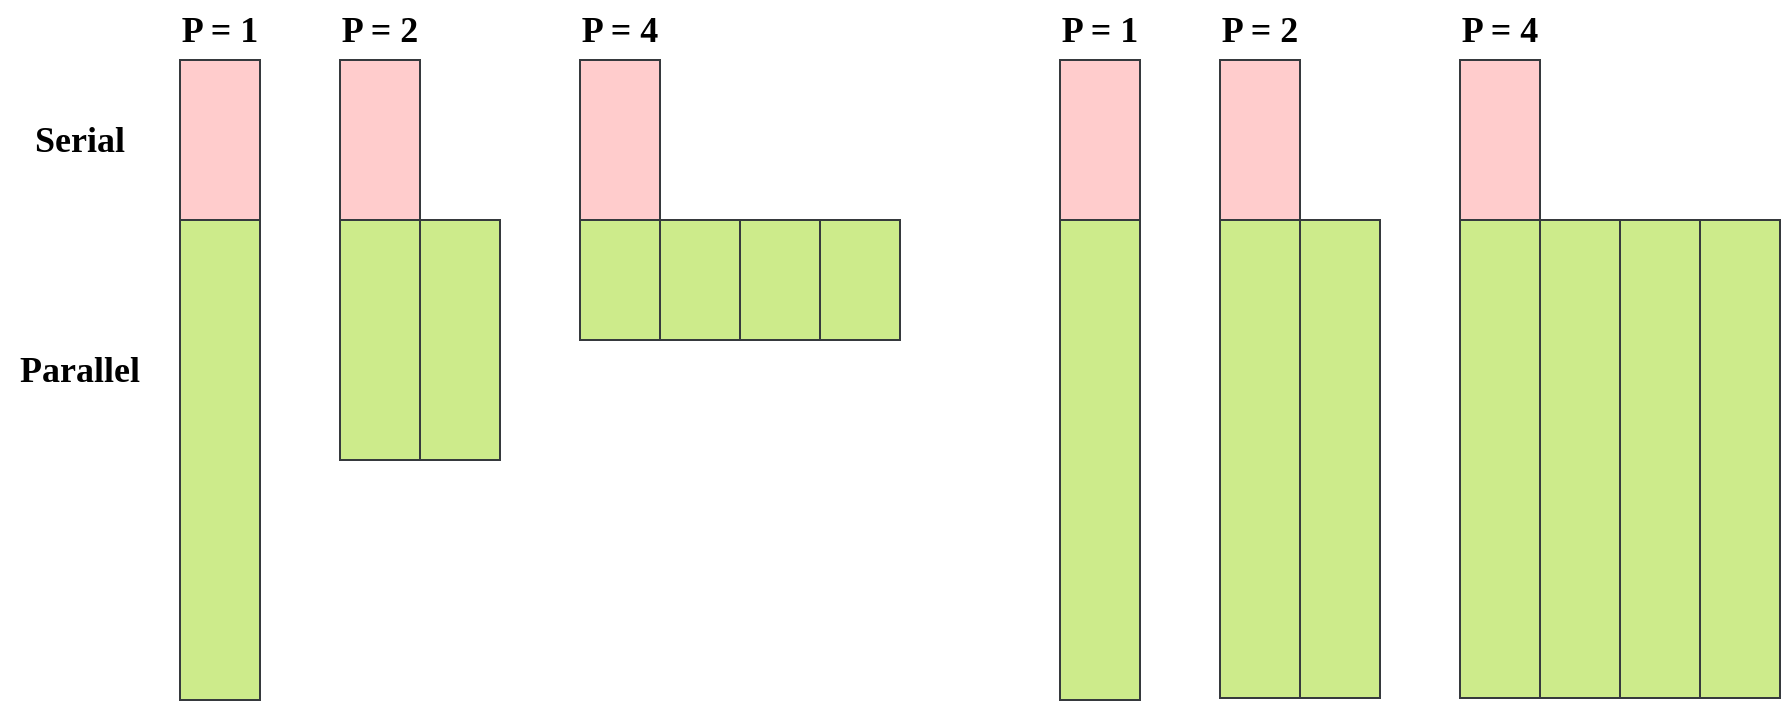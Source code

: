 <mxfile version="16.5.1" type="device"><diagram id="VJa9feVnnMY2AhUFJM6m" name="Page-1"><mxGraphModel dx="2204" dy="1604" grid="1" gridSize="10" guides="1" tooltips="1" connect="1" arrows="1" fold="1" page="0" pageScale="1" pageWidth="850" pageHeight="1100" math="0" shadow="0"><root><mxCell id="0"/><mxCell id="1" parent="0"/><mxCell id="xpnniOpHup0mzZMU8Uf2-1" value="" style="rounded=0;whiteSpace=wrap;html=1;fillColor=#ffcccc;strokeColor=#36393d;" vertex="1" parent="1"><mxGeometry x="-360" y="-720" width="40" height="80" as="geometry"/></mxCell><mxCell id="xpnniOpHup0mzZMU8Uf2-2" value="" style="rounded=0;whiteSpace=wrap;html=1;fillColor=#cdeb8b;strokeColor=#36393d;" vertex="1" parent="1"><mxGeometry x="-360" y="-640" width="40" height="240" as="geometry"/></mxCell><mxCell id="xpnniOpHup0mzZMU8Uf2-3" value="&lt;b&gt;&lt;font face=&quot;comfortaa&quot; data-font-src=&quot;https://fonts.googleapis.com/css?family=comfortaa&quot; style=&quot;font-size: 18px&quot;&gt;Serial&lt;/font&gt;&lt;/b&gt;" style="text;html=1;strokeColor=none;fillColor=none;align=center;verticalAlign=middle;whiteSpace=wrap;rounded=0;" vertex="1" parent="1"><mxGeometry x="-440" y="-695" width="60" height="30" as="geometry"/></mxCell><mxCell id="xpnniOpHup0mzZMU8Uf2-4" value="&lt;b&gt;&lt;font face=&quot;comfortaa&quot; data-font-src=&quot;https://fonts.googleapis.com/css?family=comfortaa&quot; style=&quot;font-size: 18px&quot;&gt;Parallel&lt;/font&gt;&lt;/b&gt;" style="text;html=1;strokeColor=none;fillColor=none;align=center;verticalAlign=middle;whiteSpace=wrap;rounded=0;" vertex="1" parent="1"><mxGeometry x="-450" y="-580" width="80" height="30" as="geometry"/></mxCell><mxCell id="xpnniOpHup0mzZMU8Uf2-5" value="&lt;b&gt;&lt;font face=&quot;comfortaa&quot; data-font-src=&quot;https://fonts.googleapis.com/css?family=comfortaa&quot; style=&quot;font-size: 18px&quot;&gt;P = 1&lt;/font&gt;&lt;/b&gt;" style="text;html=1;strokeColor=none;fillColor=none;align=center;verticalAlign=middle;whiteSpace=wrap;rounded=0;" vertex="1" parent="1"><mxGeometry x="-370" y="-750" width="60" height="30" as="geometry"/></mxCell><mxCell id="xpnniOpHup0mzZMU8Uf2-6" value="" style="rounded=0;whiteSpace=wrap;html=1;fillColor=#ffcccc;strokeColor=#36393d;" vertex="1" parent="1"><mxGeometry x="-280" y="-720" width="40" height="80" as="geometry"/></mxCell><mxCell id="xpnniOpHup0mzZMU8Uf2-7" value="" style="rounded=0;whiteSpace=wrap;html=1;fillColor=#cdeb8b;strokeColor=#36393d;" vertex="1" parent="1"><mxGeometry x="-280" y="-640" width="40" height="120" as="geometry"/></mxCell><mxCell id="xpnniOpHup0mzZMU8Uf2-8" value="&lt;b&gt;&lt;font face=&quot;comfortaa&quot; data-font-src=&quot;https://fonts.googleapis.com/css?family=comfortaa&quot; style=&quot;font-size: 18px&quot;&gt;P = 2&lt;/font&gt;&lt;/b&gt;" style="text;html=1;strokeColor=none;fillColor=none;align=center;verticalAlign=middle;whiteSpace=wrap;rounded=0;" vertex="1" parent="1"><mxGeometry x="-290" y="-750" width="60" height="30" as="geometry"/></mxCell><mxCell id="xpnniOpHup0mzZMU8Uf2-9" value="" style="rounded=0;whiteSpace=wrap;html=1;fillColor=#cdeb8b;strokeColor=#36393d;" vertex="1" parent="1"><mxGeometry x="-240" y="-640" width="40" height="120" as="geometry"/></mxCell><mxCell id="xpnniOpHup0mzZMU8Uf2-10" style="edgeStyle=orthogonalEdgeStyle;rounded=0;orthogonalLoop=1;jettySize=auto;html=1;exitX=0.5;exitY=1;exitDx=0;exitDy=0;fontSize=18;" edge="1" parent="1" source="xpnniOpHup0mzZMU8Uf2-7" target="xpnniOpHup0mzZMU8Uf2-7"><mxGeometry relative="1" as="geometry"/></mxCell><mxCell id="xpnniOpHup0mzZMU8Uf2-11" value="" style="rounded=0;whiteSpace=wrap;html=1;fillColor=#ffcccc;strokeColor=#36393d;" vertex="1" parent="1"><mxGeometry x="-160" y="-720" width="40" height="80" as="geometry"/></mxCell><mxCell id="xpnniOpHup0mzZMU8Uf2-12" value="" style="rounded=0;whiteSpace=wrap;html=1;fillColor=#cdeb8b;strokeColor=#36393d;" vertex="1" parent="1"><mxGeometry x="-160" y="-640" width="40" height="60" as="geometry"/></mxCell><mxCell id="xpnniOpHup0mzZMU8Uf2-13" value="&lt;b&gt;&lt;font face=&quot;comfortaa&quot; data-font-src=&quot;https://fonts.googleapis.com/css?family=comfortaa&quot; style=&quot;font-size: 18px&quot;&gt;P = 4&lt;/font&gt;&lt;/b&gt;" style="text;html=1;strokeColor=none;fillColor=none;align=center;verticalAlign=middle;whiteSpace=wrap;rounded=0;" vertex="1" parent="1"><mxGeometry x="-170" y="-750" width="60" height="30" as="geometry"/></mxCell><mxCell id="xpnniOpHup0mzZMU8Uf2-14" value="" style="rounded=0;whiteSpace=wrap;html=1;fillColor=#cdeb8b;strokeColor=#36393d;" vertex="1" parent="1"><mxGeometry x="-120" y="-640" width="40" height="60" as="geometry"/></mxCell><mxCell id="xpnniOpHup0mzZMU8Uf2-15" style="edgeStyle=orthogonalEdgeStyle;rounded=0;orthogonalLoop=1;jettySize=auto;html=1;exitX=0.5;exitY=1;exitDx=0;exitDy=0;fontSize=18;" edge="1" parent="1" source="xpnniOpHup0mzZMU8Uf2-12" target="xpnniOpHup0mzZMU8Uf2-12"><mxGeometry relative="1" as="geometry"/></mxCell><mxCell id="xpnniOpHup0mzZMU8Uf2-16" value="" style="rounded=0;whiteSpace=wrap;html=1;fillColor=#cdeb8b;strokeColor=#36393d;" vertex="1" parent="1"><mxGeometry x="-80" y="-640" width="40" height="60" as="geometry"/></mxCell><mxCell id="xpnniOpHup0mzZMU8Uf2-17" value="" style="rounded=0;whiteSpace=wrap;html=1;fillColor=#cdeb8b;strokeColor=#36393d;" vertex="1" parent="1"><mxGeometry x="-40" y="-640" width="40" height="60" as="geometry"/></mxCell><mxCell id="xpnniOpHup0mzZMU8Uf2-18" style="edgeStyle=orthogonalEdgeStyle;rounded=0;orthogonalLoop=1;jettySize=auto;html=1;exitX=0.5;exitY=1;exitDx=0;exitDy=0;fontSize=18;" edge="1" parent="1" source="xpnniOpHup0mzZMU8Uf2-16" target="xpnniOpHup0mzZMU8Uf2-16"><mxGeometry relative="1" as="geometry"/></mxCell><mxCell id="xpnniOpHup0mzZMU8Uf2-36" value="" style="rounded=0;whiteSpace=wrap;html=1;fillColor=#ffcccc;strokeColor=#36393d;" vertex="1" parent="1"><mxGeometry x="80" y="-720" width="40" height="80" as="geometry"/></mxCell><mxCell id="xpnniOpHup0mzZMU8Uf2-37" value="" style="rounded=0;whiteSpace=wrap;html=1;fillColor=#cdeb8b;strokeColor=#36393d;" vertex="1" parent="1"><mxGeometry x="80" y="-640" width="40" height="240" as="geometry"/></mxCell><mxCell id="xpnniOpHup0mzZMU8Uf2-38" value="&lt;b&gt;&lt;font face=&quot;comfortaa&quot; data-font-src=&quot;https://fonts.googleapis.com/css?family=comfortaa&quot; style=&quot;font-size: 18px&quot;&gt;P = 1&lt;/font&gt;&lt;/b&gt;" style="text;html=1;strokeColor=none;fillColor=none;align=center;verticalAlign=middle;whiteSpace=wrap;rounded=0;" vertex="1" parent="1"><mxGeometry x="70" y="-750" width="60" height="30" as="geometry"/></mxCell><mxCell id="xpnniOpHup0mzZMU8Uf2-39" value="" style="rounded=0;whiteSpace=wrap;html=1;fillColor=#ffcccc;strokeColor=#36393d;" vertex="1" parent="1"><mxGeometry x="160" y="-720" width="40" height="80" as="geometry"/></mxCell><mxCell id="xpnniOpHup0mzZMU8Uf2-40" value="" style="rounded=0;whiteSpace=wrap;html=1;fillColor=#cdeb8b;strokeColor=#36393d;" vertex="1" parent="1"><mxGeometry x="160" y="-640" width="40" height="239" as="geometry"/></mxCell><mxCell id="xpnniOpHup0mzZMU8Uf2-41" value="&lt;b&gt;&lt;font face=&quot;comfortaa&quot; data-font-src=&quot;https://fonts.googleapis.com/css?family=comfortaa&quot; style=&quot;font-size: 18px&quot;&gt;P = 2&lt;/font&gt;&lt;/b&gt;" style="text;html=1;strokeColor=none;fillColor=none;align=center;verticalAlign=middle;whiteSpace=wrap;rounded=0;" vertex="1" parent="1"><mxGeometry x="150" y="-750" width="60" height="30" as="geometry"/></mxCell><mxCell id="xpnniOpHup0mzZMU8Uf2-42" value="" style="rounded=0;whiteSpace=wrap;html=1;fillColor=#cdeb8b;strokeColor=#36393d;" vertex="1" parent="1"><mxGeometry x="200" y="-640" width="40" height="239" as="geometry"/></mxCell><mxCell id="xpnniOpHup0mzZMU8Uf2-43" style="edgeStyle=orthogonalEdgeStyle;rounded=0;orthogonalLoop=1;jettySize=auto;html=1;exitX=0.5;exitY=1;exitDx=0;exitDy=0;fontSize=18;" edge="1" parent="1" source="xpnniOpHup0mzZMU8Uf2-40" target="xpnniOpHup0mzZMU8Uf2-40"><mxGeometry relative="1" as="geometry"/></mxCell><mxCell id="xpnniOpHup0mzZMU8Uf2-44" value="" style="rounded=0;whiteSpace=wrap;html=1;fillColor=#ffcccc;strokeColor=#36393d;" vertex="1" parent="1"><mxGeometry x="280" y="-720" width="40" height="80" as="geometry"/></mxCell><mxCell id="xpnniOpHup0mzZMU8Uf2-45" value="" style="rounded=0;whiteSpace=wrap;html=1;fillColor=#cdeb8b;strokeColor=#36393d;" vertex="1" parent="1"><mxGeometry x="280" y="-640" width="40" height="239" as="geometry"/></mxCell><mxCell id="xpnniOpHup0mzZMU8Uf2-46" value="&lt;b&gt;&lt;font face=&quot;comfortaa&quot; data-font-src=&quot;https://fonts.googleapis.com/css?family=comfortaa&quot; style=&quot;font-size: 18px&quot;&gt;P = 4&lt;/font&gt;&lt;/b&gt;" style="text;html=1;strokeColor=none;fillColor=none;align=center;verticalAlign=middle;whiteSpace=wrap;rounded=0;" vertex="1" parent="1"><mxGeometry x="270" y="-750" width="60" height="30" as="geometry"/></mxCell><mxCell id="xpnniOpHup0mzZMU8Uf2-47" value="" style="rounded=0;whiteSpace=wrap;html=1;fillColor=#cdeb8b;strokeColor=#36393d;" vertex="1" parent="1"><mxGeometry x="320" y="-640" width="40" height="239" as="geometry"/></mxCell><mxCell id="xpnniOpHup0mzZMU8Uf2-48" style="edgeStyle=orthogonalEdgeStyle;rounded=0;orthogonalLoop=1;jettySize=auto;html=1;exitX=0.5;exitY=1;exitDx=0;exitDy=0;fontSize=18;" edge="1" parent="1" source="xpnniOpHup0mzZMU8Uf2-45" target="xpnniOpHup0mzZMU8Uf2-45"><mxGeometry relative="1" as="geometry"/></mxCell><mxCell id="xpnniOpHup0mzZMU8Uf2-49" value="" style="rounded=0;whiteSpace=wrap;html=1;fillColor=#cdeb8b;strokeColor=#36393d;" vertex="1" parent="1"><mxGeometry x="360" y="-640" width="40" height="239" as="geometry"/></mxCell><mxCell id="xpnniOpHup0mzZMU8Uf2-50" value="" style="rounded=0;whiteSpace=wrap;html=1;fillColor=#cdeb8b;strokeColor=#36393d;" vertex="1" parent="1"><mxGeometry x="400" y="-640" width="40" height="239" as="geometry"/></mxCell><mxCell id="xpnniOpHup0mzZMU8Uf2-51" style="edgeStyle=orthogonalEdgeStyle;rounded=0;orthogonalLoop=1;jettySize=auto;html=1;exitX=0.5;exitY=1;exitDx=0;exitDy=0;fontSize=18;" edge="1" parent="1" source="xpnniOpHup0mzZMU8Uf2-49" target="xpnniOpHup0mzZMU8Uf2-49"><mxGeometry relative="1" as="geometry"/></mxCell></root></mxGraphModel></diagram></mxfile>